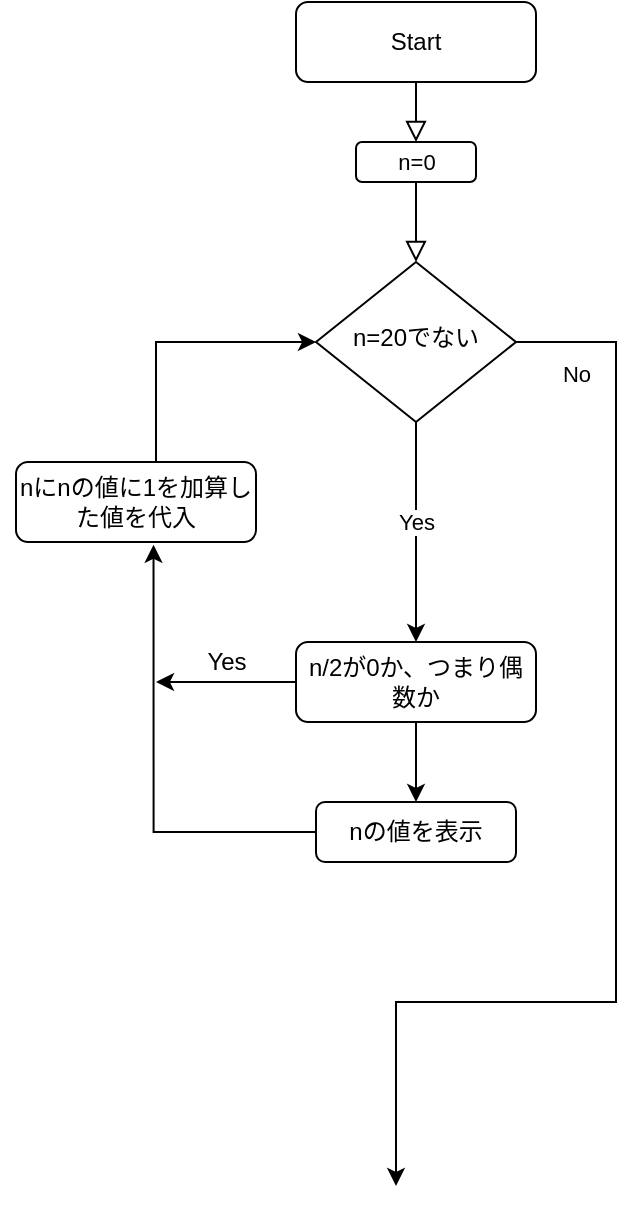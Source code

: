 <mxfile version="12.9.13" type="device"><diagram id="0QXxFFbef_kT5AxplqEe" name="ページ1"><mxGraphModel dx="584" dy="534" grid="1" gridSize="10" guides="1" tooltips="1" connect="1" arrows="1" fold="1" page="1" pageScale="1" pageWidth="850" pageHeight="1100" math="0" shadow="0"><root><mxCell id="0"/><mxCell id="1" parent="0"/><mxCell id="ZF5LRVRRN55ZygScOEl5-1" value="" style="rounded=0;html=1;jettySize=auto;orthogonalLoop=1;fontSize=11;endArrow=block;endFill=0;endSize=8;strokeWidth=1;shadow=0;labelBackgroundColor=none;edgeStyle=orthogonalEdgeStyle;" parent="1" source="ZF5LRVRRN55ZygScOEl5-16" target="ZF5LRVRRN55ZygScOEl5-7" edge="1"><mxGeometry relative="1" as="geometry"/></mxCell><mxCell id="ZF5LRVRRN55ZygScOEl5-2" value="Start" style="rounded=1;whiteSpace=wrap;html=1;fontSize=12;glass=0;strokeWidth=1;shadow=0;" parent="1" vertex="1"><mxGeometry x="160" y="40" width="120" height="40" as="geometry"/></mxCell><mxCell id="ZF5LRVRRN55ZygScOEl5-3" value="" style="edgeStyle=orthogonalEdgeStyle;rounded=0;orthogonalLoop=1;jettySize=auto;html=1;entryX=0.5;entryY=0;entryDx=0;entryDy=0;" parent="1" source="ZF5LRVRRN55ZygScOEl5-7" edge="1" target="ZF5LRVRRN55ZygScOEl5-10"><mxGeometry relative="1" as="geometry"><mxPoint x="220" y="330" as="targetPoint"/></mxGeometry></mxCell><mxCell id="ZF5LRVRRN55ZygScOEl5-4" value="Yes" style="edgeLabel;html=1;align=center;verticalAlign=middle;resizable=0;points=[];" parent="ZF5LRVRRN55ZygScOEl5-3" vertex="1" connectable="0"><mxGeometry x="-0.525" y="10" relative="1" as="geometry"><mxPoint x="-10" y="24" as="offset"/></mxGeometry></mxCell><mxCell id="ZF5LRVRRN55ZygScOEl5-5" value="" style="edgeStyle=orthogonalEdgeStyle;rounded=0;orthogonalLoop=1;jettySize=auto;html=1;" parent="1" source="ZF5LRVRRN55ZygScOEl5-7" edge="1"><mxGeometry relative="1" as="geometry"><mxPoint x="210" y="632" as="targetPoint"/><Array as="points"><mxPoint x="320" y="210"/><mxPoint x="320" y="540"/><mxPoint x="210" y="540"/></Array></mxGeometry></mxCell><mxCell id="ZF5LRVRRN55ZygScOEl5-6" value="No" style="edgeLabel;html=1;align=center;verticalAlign=middle;resizable=0;points=[];" parent="ZF5LRVRRN55ZygScOEl5-5" vertex="1" connectable="0"><mxGeometry x="-0.773" y="-46" relative="1" as="geometry"><mxPoint x="26" as="offset"/></mxGeometry></mxCell><mxCell id="ZF5LRVRRN55ZygScOEl5-7" value="n=20でない" style="rhombus;whiteSpace=wrap;html=1;shadow=0;fontFamily=Helvetica;fontSize=12;align=center;strokeWidth=1;spacing=6;spacingTop=-4;" parent="1" vertex="1"><mxGeometry x="170" y="170" width="100" height="80" as="geometry"/></mxCell><mxCell id="ZF5LRVRRN55ZygScOEl5-8" value="" style="edgeStyle=orthogonalEdgeStyle;rounded=0;orthogonalLoop=1;jettySize=auto;html=1;entryX=0;entryY=0.5;entryDx=0;entryDy=0;exitX=0;exitY=0.5;exitDx=0;exitDy=0;" parent="1" source="ZF5LRVRRN55ZygScOEl5-12" target="ZF5LRVRRN55ZygScOEl5-7" edge="1"><mxGeometry relative="1" as="geometry"><mxPoint x="120" y="210" as="targetPoint"/><Array as="points"><mxPoint x="90" y="210"/></Array><mxPoint x="180" y="480" as="sourcePoint"/></mxGeometry></mxCell><mxCell id="ZF5LRVRRN55ZygScOEl5-9" value="" style="edgeStyle=orthogonalEdgeStyle;rounded=0;orthogonalLoop=1;jettySize=auto;html=1;" parent="1" source="ZF5LRVRRN55ZygScOEl5-10" edge="1"><mxGeometry relative="1" as="geometry"><mxPoint x="220" y="440" as="targetPoint"/></mxGeometry></mxCell><mxCell id="ZF5LRVRRN55ZygScOEl5-22" value="" style="edgeStyle=orthogonalEdgeStyle;rounded=0;orthogonalLoop=1;jettySize=auto;html=1;" parent="1" source="ZF5LRVRRN55ZygScOEl5-10" edge="1"><mxGeometry relative="1" as="geometry"><mxPoint x="90" y="380" as="targetPoint"/></mxGeometry></mxCell><mxCell id="ZF5LRVRRN55ZygScOEl5-10" value="n/2が0か、つまり偶数か" style="rounded=1;whiteSpace=wrap;html=1;fontSize=12;glass=0;strokeWidth=1;shadow=0;" parent="1" vertex="1"><mxGeometry x="160" y="360" width="120" height="40" as="geometry"/></mxCell><mxCell id="ZF5LRVRRN55ZygScOEl5-16" value="" style="rounded=1;whiteSpace=wrap;html=1;" parent="1" vertex="1"><mxGeometry x="190" y="110" width="60" height="20" as="geometry"/></mxCell><mxCell id="ZF5LRVRRN55ZygScOEl5-17" value="" style="rounded=0;html=1;jettySize=auto;orthogonalLoop=1;fontSize=11;endArrow=block;endFill=0;endSize=8;strokeWidth=1;shadow=0;labelBackgroundColor=none;edgeStyle=orthogonalEdgeStyle;" parent="1" source="ZF5LRVRRN55ZygScOEl5-2" target="ZF5LRVRRN55ZygScOEl5-16" edge="1"><mxGeometry relative="1" as="geometry"><mxPoint x="220" y="80" as="sourcePoint"/><mxPoint x="220" y="170" as="targetPoint"/></mxGeometry></mxCell><mxCell id="ZF5LRVRRN55ZygScOEl5-19" value="n=0" style="edgeLabel;html=1;align=center;verticalAlign=middle;resizable=0;points=[];" parent="ZF5LRVRRN55ZygScOEl5-17" vertex="1" connectable="0"><mxGeometry x="1" y="12" relative="1" as="geometry"><mxPoint x="-12" y="10" as="offset"/></mxGeometry></mxCell><mxCell id="UK05qvwZvI3AZbfN-Wdq-5" value="" style="edgeStyle=orthogonalEdgeStyle;rounded=0;orthogonalLoop=1;jettySize=auto;html=1;entryX=0.573;entryY=1.035;entryDx=0;entryDy=0;entryPerimeter=0;" edge="1" parent="1" source="ZF5LRVRRN55ZygScOEl5-20" target="ZF5LRVRRN55ZygScOEl5-12"><mxGeometry relative="1" as="geometry"><mxPoint x="90" y="455" as="targetPoint"/></mxGeometry></mxCell><mxCell id="ZF5LRVRRN55ZygScOEl5-20" value="nの値を表示" style="rounded=1;whiteSpace=wrap;html=1;" parent="1" vertex="1"><mxGeometry x="170" y="440" width="100" height="30" as="geometry"/></mxCell><mxCell id="ZF5LRVRRN55ZygScOEl5-27" value="Yes" style="text;html=1;align=center;verticalAlign=middle;resizable=0;points=[];autosize=1;" parent="1" vertex="1"><mxGeometry x="110" y="360" width="30" height="20" as="geometry"/></mxCell><mxCell id="ZF5LRVRRN55ZygScOEl5-12" value="nにnの値に1を加算した値を代入" style="rounded=1;whiteSpace=wrap;html=1;fontSize=12;glass=0;strokeWidth=1;shadow=0;" parent="1" vertex="1"><mxGeometry x="20" y="270" width="120" height="40" as="geometry"/></mxCell></root></mxGraphModel></diagram></mxfile>